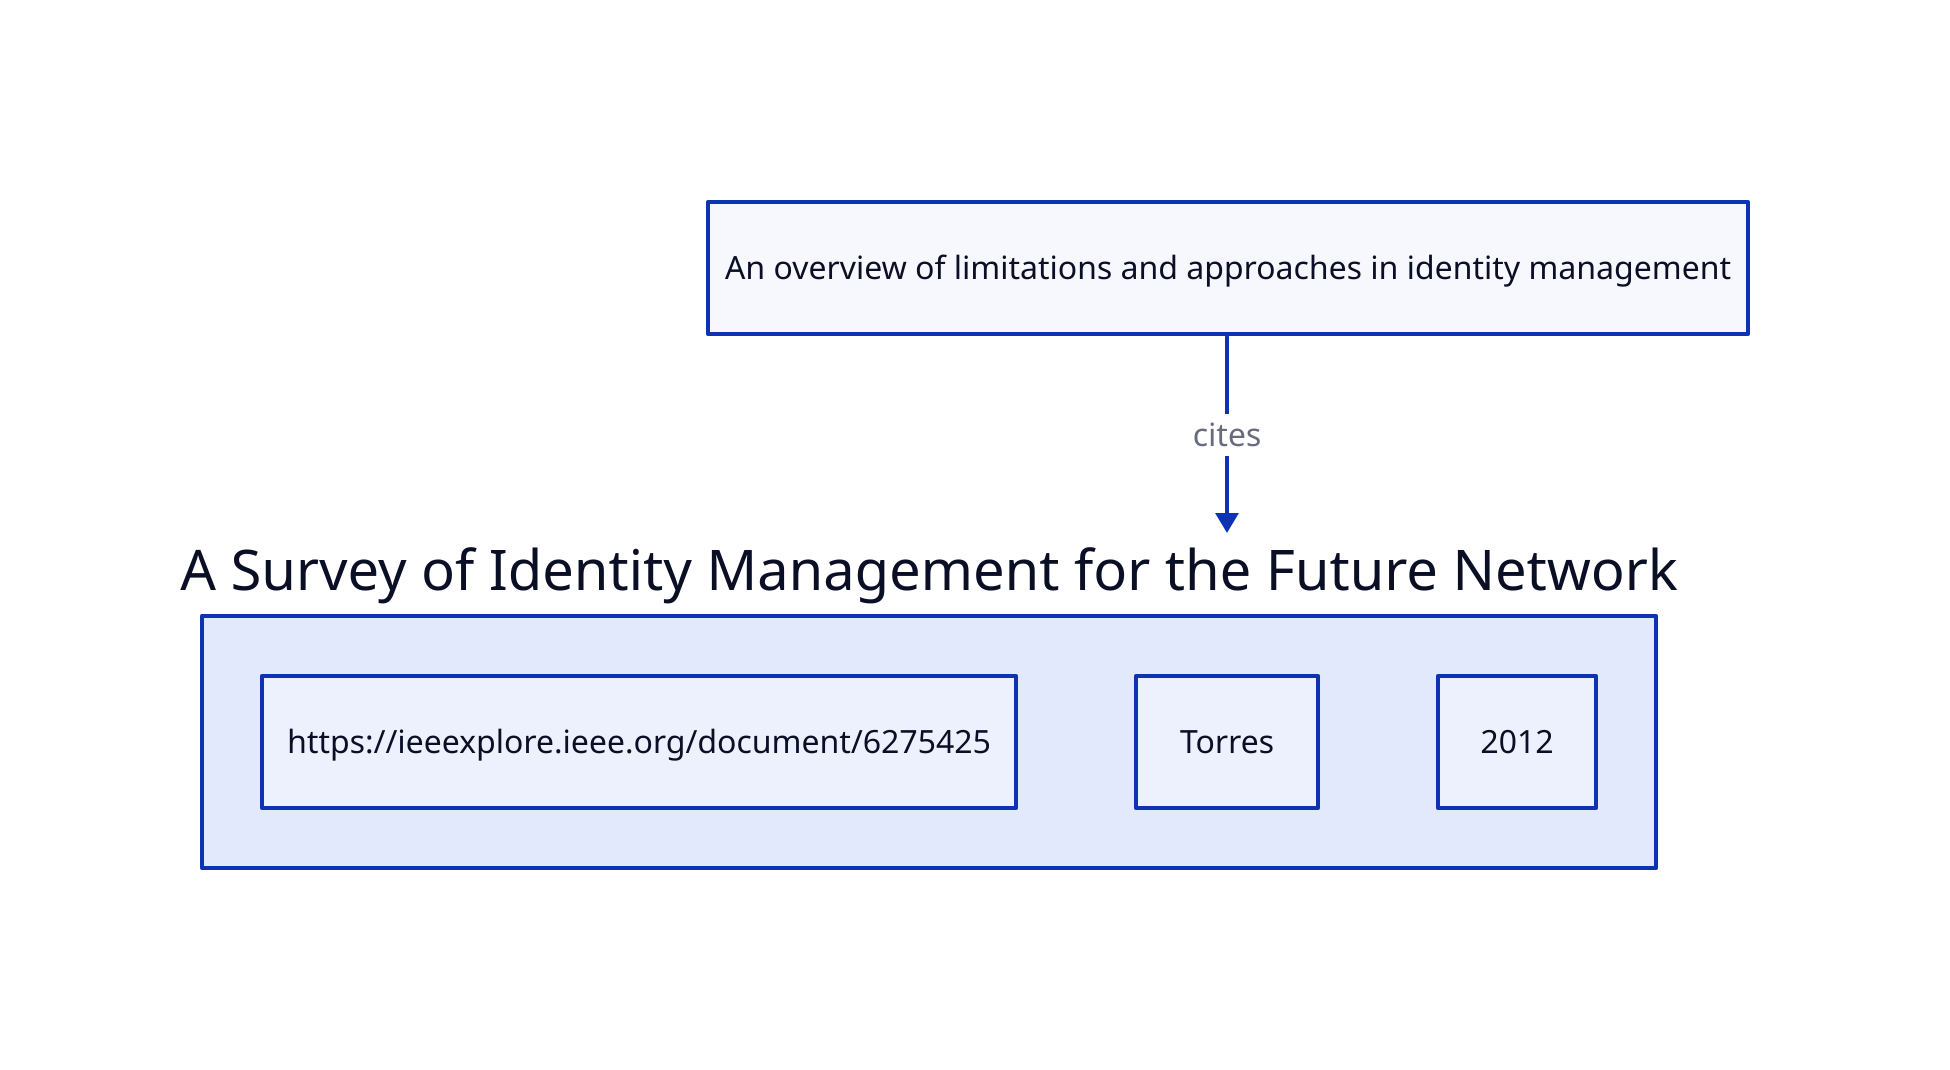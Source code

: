 p01: "An overview of limitations and approaches in identity management"
p02: "A Survey of Identity Management for the Future Network" {
  url: https://ieeexplore.ieee.org/document/6275425
  author: "Torres"
  year: 2012
}

p01 --> p02: "cites"